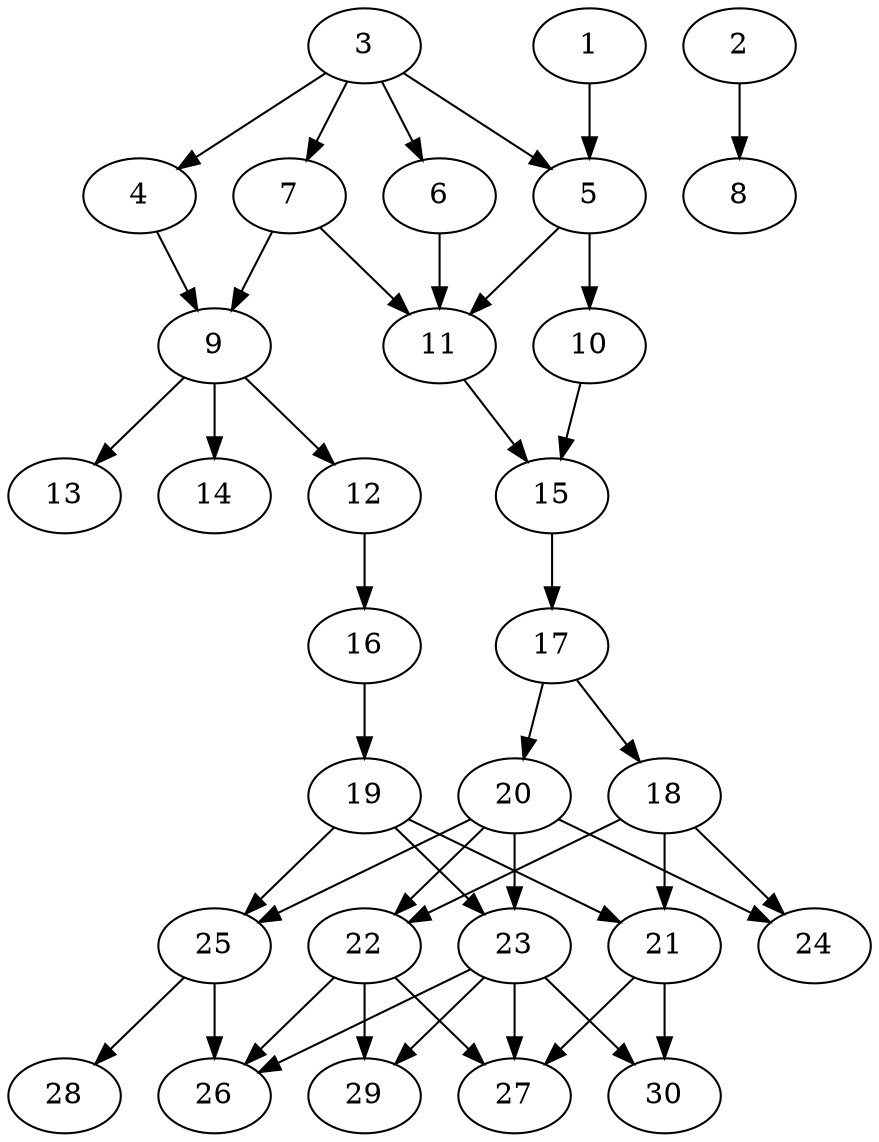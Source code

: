 // DAG automatically generated by daggen at Fri Jul 29 10:40:32 2022
// daggen.exe --dot -n 30 --ccr 0.5 --fat 0.5 --regular 0.5 --density 0.5 -o data\30/random_30_79.gv 
digraph G {
  1 [compute_size="68719476736", trans_size="42711", result_size="74752", ram="670016",alpha="0.03"]
  1 -> 5 [size ="74752"]
  2 [compute_size="231928233984", trans_size="309842", result_size="13312", ram="26280128",alpha="0.03"]
  2 -> 8 [size ="13312"]
  3 [compute_size="4097359872", trans_size="313103", result_size="13312", ram="14043728",alpha="0.18"]
  3 -> 4 [size ="13312"]
  3 -> 5 [size ="13312"]
  3 -> 6 [size ="13312"]
  3 -> 7 [size ="13312"]
  4 [compute_size="108135767531", trans_size="15218", result_size="29696", ram="5764160",alpha="0.19"]
  4 -> 9 [size ="29696"]
  5 [compute_size="40717287424", trans_size="516136", result_size="70656", ram="41107952",alpha="0.12"]
  5 -> 10 [size ="70656"]
  5 -> 11 [size ="70656"]
  6 [compute_size="76031780435", trans_size="797046", result_size="29696", ram="4310048",alpha="0.07"]
  6 -> 11 [size ="29696"]
  7 [compute_size="134217728000", trans_size="540593", result_size="1024", ram="9713072",alpha="0.03"]
  7 -> 9 [size ="1024"]
  7 -> 11 [size ="1024"]
  8 [compute_size="1073741824000", trans_size="345935", result_size="0", ram="34228640",alpha="0.01"]
  9 [compute_size="20679802880", trans_size="300539", result_size="70656", ram="16296176",alpha="0.06"]
  9 -> 12 [size ="70656"]
  9 -> 13 [size ="70656"]
  9 -> 14 [size ="70656"]
  10 [compute_size="10412883968", trans_size="851936", result_size="91136", ram="3877616",alpha="0.10"]
  10 -> 15 [size ="91136"]
  11 [compute_size="531929934708", trans_size="86796", result_size="54272", ram="46544240",alpha="0.10"]
  11 -> 15 [size ="54272"]
  12 [compute_size="8589934592", trans_size="907114", result_size="70656", ram="19468928",alpha="0.10"]
  12 -> 16 [size ="70656"]
  13 [compute_size="4709910528", trans_size="233085", result_size="0", ram="5558240",alpha="0.12"]
  14 [compute_size="1101496320", trans_size="95268", result_size="0", ram="46683632",alpha="0.18"]
  15 [compute_size="7388790784", trans_size="784290", result_size="91136", ram="7235696",alpha="0.01"]
  15 -> 17 [size ="91136"]
  16 [compute_size="782757789696", trans_size="457666", result_size="54272", ram="36682256",alpha="0.10"]
  16 -> 19 [size ="54272"]
  17 [compute_size="4700635136", trans_size="282605", result_size="74752", ram="16169456",alpha="0.19"]
  17 -> 18 [size ="74752"]
  17 -> 20 [size ="74752"]
  18 [compute_size="6212915200", trans_size="22059", result_size="1024", ram="38034992",alpha="0.19"]
  18 -> 21 [size ="1024"]
  18 -> 22 [size ="1024"]
  18 -> 24 [size ="1024"]
  19 [compute_size="8589934592", trans_size="644971", result_size="70656", ram="37479008",alpha="0.10"]
  19 -> 21 [size ="70656"]
  19 -> 23 [size ="70656"]
  19 -> 25 [size ="70656"]
  20 [compute_size="25187450880", trans_size="295776", result_size="91136", ram="49631456",alpha="0.00"]
  20 -> 22 [size ="91136"]
  20 -> 23 [size ="91136"]
  20 -> 24 [size ="91136"]
  20 -> 25 [size ="91136"]
  21 [compute_size="549755813888", trans_size="486501", result_size="91136", ram="51684320",alpha="0.05"]
  21 -> 27 [size ="91136"]
  21 -> 30 [size ="91136"]
  22 [compute_size="231928233984", trans_size="912101", result_size="13312", ram="18455168",alpha="0.11"]
  22 -> 26 [size ="13312"]
  22 -> 27 [size ="13312"]
  22 -> 29 [size ="13312"]
  23 [compute_size="31382945792", trans_size="623967", result_size="70656", ram="7666544",alpha="0.12"]
  23 -> 26 [size ="70656"]
  23 -> 27 [size ="70656"]
  23 -> 29 [size ="70656"]
  23 -> 30 [size ="70656"]
  24 [compute_size="782757789696", trans_size="187242", result_size="0", ram="48726992",alpha="0.01"]
  25 [compute_size="68719476736", trans_size="971403", result_size="74752", ram="5092544",alpha="0.15"]
  25 -> 26 [size ="74752"]
  25 -> 28 [size ="74752"]
  26 [compute_size="782757789696", trans_size="966608", result_size="0", ram="32500496",alpha="0.01"]
  27 [compute_size="45851033600", trans_size="1039209", result_size="0", ram="45102800",alpha="0.01"]
  28 [compute_size="1073741824000", trans_size="710283", result_size="0", ram="13913840",alpha="0.13"]
  29 [compute_size="52862924745", trans_size="9304", result_size="0", ram="51540176",alpha="0.07"]
  30 [compute_size="549755813888", trans_size="813446", result_size="0", ram="30026288",alpha="0.08"]
}
